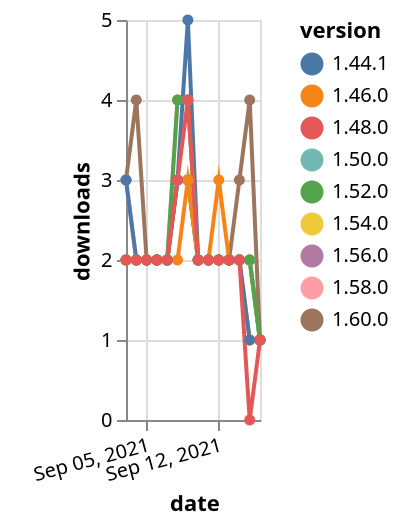 {"$schema": "https://vega.github.io/schema/vega-lite/v5.json", "description": "A simple bar chart with embedded data.", "data": {"values": [{"date": "2021-09-03", "total": 997, "delta": 2, "version": "1.56.0"}, {"date": "2021-09-04", "total": 999, "delta": 2, "version": "1.56.0"}, {"date": "2021-09-05", "total": 1001, "delta": 2, "version": "1.56.0"}, {"date": "2021-09-06", "total": 1003, "delta": 2, "version": "1.56.0"}, {"date": "2021-09-07", "total": 1005, "delta": 2, "version": "1.56.0"}, {"date": "2021-09-08", "total": 1008, "delta": 3, "version": "1.56.0"}, {"date": "2021-09-09", "total": 1011, "delta": 3, "version": "1.56.0"}, {"date": "2021-09-10", "total": 1013, "delta": 2, "version": "1.56.0"}, {"date": "2021-09-11", "total": 1015, "delta": 2, "version": "1.56.0"}, {"date": "2021-09-12", "total": 1017, "delta": 2, "version": "1.56.0"}, {"date": "2021-09-13", "total": 1019, "delta": 2, "version": "1.56.0"}, {"date": "2021-09-14", "total": 1021, "delta": 2, "version": "1.56.0"}, {"date": "2021-09-15", "total": 1023, "delta": 2, "version": "1.56.0"}, {"date": "2021-09-16", "total": 1024, "delta": 1, "version": "1.56.0"}, {"date": "2021-09-03", "total": 1459, "delta": 2, "version": "1.54.0"}, {"date": "2021-09-04", "total": 1461, "delta": 2, "version": "1.54.0"}, {"date": "2021-09-05", "total": 1463, "delta": 2, "version": "1.54.0"}, {"date": "2021-09-06", "total": 1465, "delta": 2, "version": "1.54.0"}, {"date": "2021-09-07", "total": 1467, "delta": 2, "version": "1.54.0"}, {"date": "2021-09-08", "total": 1470, "delta": 3, "version": "1.54.0"}, {"date": "2021-09-09", "total": 1473, "delta": 3, "version": "1.54.0"}, {"date": "2021-09-10", "total": 1475, "delta": 2, "version": "1.54.0"}, {"date": "2021-09-11", "total": 1477, "delta": 2, "version": "1.54.0"}, {"date": "2021-09-12", "total": 1479, "delta": 2, "version": "1.54.0"}, {"date": "2021-09-13", "total": 1481, "delta": 2, "version": "1.54.0"}, {"date": "2021-09-14", "total": 1483, "delta": 2, "version": "1.54.0"}, {"date": "2021-09-15", "total": 1485, "delta": 2, "version": "1.54.0"}, {"date": "2021-09-16", "total": 1486, "delta": 1, "version": "1.54.0"}, {"date": "2021-09-03", "total": 706, "delta": 3, "version": "1.58.0"}, {"date": "2021-09-04", "total": 708, "delta": 2, "version": "1.58.0"}, {"date": "2021-09-05", "total": 710, "delta": 2, "version": "1.58.0"}, {"date": "2021-09-06", "total": 712, "delta": 2, "version": "1.58.0"}, {"date": "2021-09-07", "total": 714, "delta": 2, "version": "1.58.0"}, {"date": "2021-09-08", "total": 718, "delta": 4, "version": "1.58.0"}, {"date": "2021-09-09", "total": 722, "delta": 4, "version": "1.58.0"}, {"date": "2021-09-10", "total": 724, "delta": 2, "version": "1.58.0"}, {"date": "2021-09-11", "total": 726, "delta": 2, "version": "1.58.0"}, {"date": "2021-09-12", "total": 728, "delta": 2, "version": "1.58.0"}, {"date": "2021-09-13", "total": 730, "delta": 2, "version": "1.58.0"}, {"date": "2021-09-14", "total": 732, "delta": 2, "version": "1.58.0"}, {"date": "2021-09-15", "total": 734, "delta": 2, "version": "1.58.0"}, {"date": "2021-09-16", "total": 735, "delta": 1, "version": "1.58.0"}, {"date": "2021-09-03", "total": 2017, "delta": 2, "version": "1.50.0"}, {"date": "2021-09-04", "total": 2019, "delta": 2, "version": "1.50.0"}, {"date": "2021-09-05", "total": 2021, "delta": 2, "version": "1.50.0"}, {"date": "2021-09-06", "total": 2023, "delta": 2, "version": "1.50.0"}, {"date": "2021-09-07", "total": 2025, "delta": 2, "version": "1.50.0"}, {"date": "2021-09-08", "total": 2028, "delta": 3, "version": "1.50.0"}, {"date": "2021-09-09", "total": 2031, "delta": 3, "version": "1.50.0"}, {"date": "2021-09-10", "total": 2033, "delta": 2, "version": "1.50.0"}, {"date": "2021-09-11", "total": 2035, "delta": 2, "version": "1.50.0"}, {"date": "2021-09-12", "total": 2037, "delta": 2, "version": "1.50.0"}, {"date": "2021-09-13", "total": 2039, "delta": 2, "version": "1.50.0"}, {"date": "2021-09-14", "total": 2041, "delta": 2, "version": "1.50.0"}, {"date": "2021-09-15", "total": 2043, "delta": 2, "version": "1.50.0"}, {"date": "2021-09-16", "total": 2044, "delta": 1, "version": "1.50.0"}, {"date": "2021-09-03", "total": 227, "delta": 3, "version": "1.60.0"}, {"date": "2021-09-04", "total": 231, "delta": 4, "version": "1.60.0"}, {"date": "2021-09-05", "total": 233, "delta": 2, "version": "1.60.0"}, {"date": "2021-09-06", "total": 235, "delta": 2, "version": "1.60.0"}, {"date": "2021-09-07", "total": 237, "delta": 2, "version": "1.60.0"}, {"date": "2021-09-08", "total": 240, "delta": 3, "version": "1.60.0"}, {"date": "2021-09-09", "total": 243, "delta": 3, "version": "1.60.0"}, {"date": "2021-09-10", "total": 245, "delta": 2, "version": "1.60.0"}, {"date": "2021-09-11", "total": 247, "delta": 2, "version": "1.60.0"}, {"date": "2021-09-12", "total": 249, "delta": 2, "version": "1.60.0"}, {"date": "2021-09-13", "total": 251, "delta": 2, "version": "1.60.0"}, {"date": "2021-09-14", "total": 254, "delta": 3, "version": "1.60.0"}, {"date": "2021-09-15", "total": 258, "delta": 4, "version": "1.60.0"}, {"date": "2021-09-16", "total": 259, "delta": 1, "version": "1.60.0"}, {"date": "2021-09-03", "total": 2574, "delta": 2, "version": "1.46.0"}, {"date": "2021-09-04", "total": 2576, "delta": 2, "version": "1.46.0"}, {"date": "2021-09-05", "total": 2578, "delta": 2, "version": "1.46.0"}, {"date": "2021-09-06", "total": 2580, "delta": 2, "version": "1.46.0"}, {"date": "2021-09-07", "total": 2582, "delta": 2, "version": "1.46.0"}, {"date": "2021-09-08", "total": 2584, "delta": 2, "version": "1.46.0"}, {"date": "2021-09-09", "total": 2587, "delta": 3, "version": "1.46.0"}, {"date": "2021-09-10", "total": 2589, "delta": 2, "version": "1.46.0"}, {"date": "2021-09-11", "total": 2591, "delta": 2, "version": "1.46.0"}, {"date": "2021-09-12", "total": 2594, "delta": 3, "version": "1.46.0"}, {"date": "2021-09-13", "total": 2596, "delta": 2, "version": "1.46.0"}, {"date": "2021-09-14", "total": 2598, "delta": 2, "version": "1.46.0"}, {"date": "2021-09-15", "total": 2599, "delta": 1, "version": "1.46.0"}, {"date": "2021-09-16", "total": 2600, "delta": 1, "version": "1.46.0"}, {"date": "2021-09-03", "total": 3079, "delta": 3, "version": "1.44.1"}, {"date": "2021-09-04", "total": 3081, "delta": 2, "version": "1.44.1"}, {"date": "2021-09-05", "total": 3083, "delta": 2, "version": "1.44.1"}, {"date": "2021-09-06", "total": 3085, "delta": 2, "version": "1.44.1"}, {"date": "2021-09-07", "total": 3087, "delta": 2, "version": "1.44.1"}, {"date": "2021-09-08", "total": 3090, "delta": 3, "version": "1.44.1"}, {"date": "2021-09-09", "total": 3095, "delta": 5, "version": "1.44.1"}, {"date": "2021-09-10", "total": 3097, "delta": 2, "version": "1.44.1"}, {"date": "2021-09-11", "total": 3099, "delta": 2, "version": "1.44.1"}, {"date": "2021-09-12", "total": 3101, "delta": 2, "version": "1.44.1"}, {"date": "2021-09-13", "total": 3103, "delta": 2, "version": "1.44.1"}, {"date": "2021-09-14", "total": 3105, "delta": 2, "version": "1.44.1"}, {"date": "2021-09-15", "total": 3106, "delta": 1, "version": "1.44.1"}, {"date": "2021-09-16", "total": 3107, "delta": 1, "version": "1.44.1"}, {"date": "2021-09-03", "total": 2027, "delta": 2, "version": "1.52.0"}, {"date": "2021-09-04", "total": 2029, "delta": 2, "version": "1.52.0"}, {"date": "2021-09-05", "total": 2031, "delta": 2, "version": "1.52.0"}, {"date": "2021-09-06", "total": 2033, "delta": 2, "version": "1.52.0"}, {"date": "2021-09-07", "total": 2035, "delta": 2, "version": "1.52.0"}, {"date": "2021-09-08", "total": 2039, "delta": 4, "version": "1.52.0"}, {"date": "2021-09-09", "total": 2043, "delta": 4, "version": "1.52.0"}, {"date": "2021-09-10", "total": 2045, "delta": 2, "version": "1.52.0"}, {"date": "2021-09-11", "total": 2047, "delta": 2, "version": "1.52.0"}, {"date": "2021-09-12", "total": 2049, "delta": 2, "version": "1.52.0"}, {"date": "2021-09-13", "total": 2051, "delta": 2, "version": "1.52.0"}, {"date": "2021-09-14", "total": 2053, "delta": 2, "version": "1.52.0"}, {"date": "2021-09-15", "total": 2055, "delta": 2, "version": "1.52.0"}, {"date": "2021-09-16", "total": 2056, "delta": 1, "version": "1.52.0"}, {"date": "2021-09-03", "total": 2433, "delta": 2, "version": "1.48.0"}, {"date": "2021-09-04", "total": 2435, "delta": 2, "version": "1.48.0"}, {"date": "2021-09-05", "total": 2437, "delta": 2, "version": "1.48.0"}, {"date": "2021-09-06", "total": 2439, "delta": 2, "version": "1.48.0"}, {"date": "2021-09-07", "total": 2441, "delta": 2, "version": "1.48.0"}, {"date": "2021-09-08", "total": 2444, "delta": 3, "version": "1.48.0"}, {"date": "2021-09-09", "total": 2448, "delta": 4, "version": "1.48.0"}, {"date": "2021-09-10", "total": 2450, "delta": 2, "version": "1.48.0"}, {"date": "2021-09-11", "total": 2452, "delta": 2, "version": "1.48.0"}, {"date": "2021-09-12", "total": 2454, "delta": 2, "version": "1.48.0"}, {"date": "2021-09-13", "total": 2456, "delta": 2, "version": "1.48.0"}, {"date": "2021-09-14", "total": 2458, "delta": 2, "version": "1.48.0"}, {"date": "2021-09-15", "total": 2458, "delta": 0, "version": "1.48.0"}, {"date": "2021-09-16", "total": 2459, "delta": 1, "version": "1.48.0"}]}, "width": "container", "mark": {"type": "line", "point": {"filled": true}}, "encoding": {"x": {"field": "date", "type": "temporal", "timeUnit": "yearmonthdate", "title": "date", "axis": {"labelAngle": -15}}, "y": {"field": "delta", "type": "quantitative", "title": "downloads"}, "color": {"field": "version", "type": "nominal"}, "tooltip": {"field": "delta"}}}